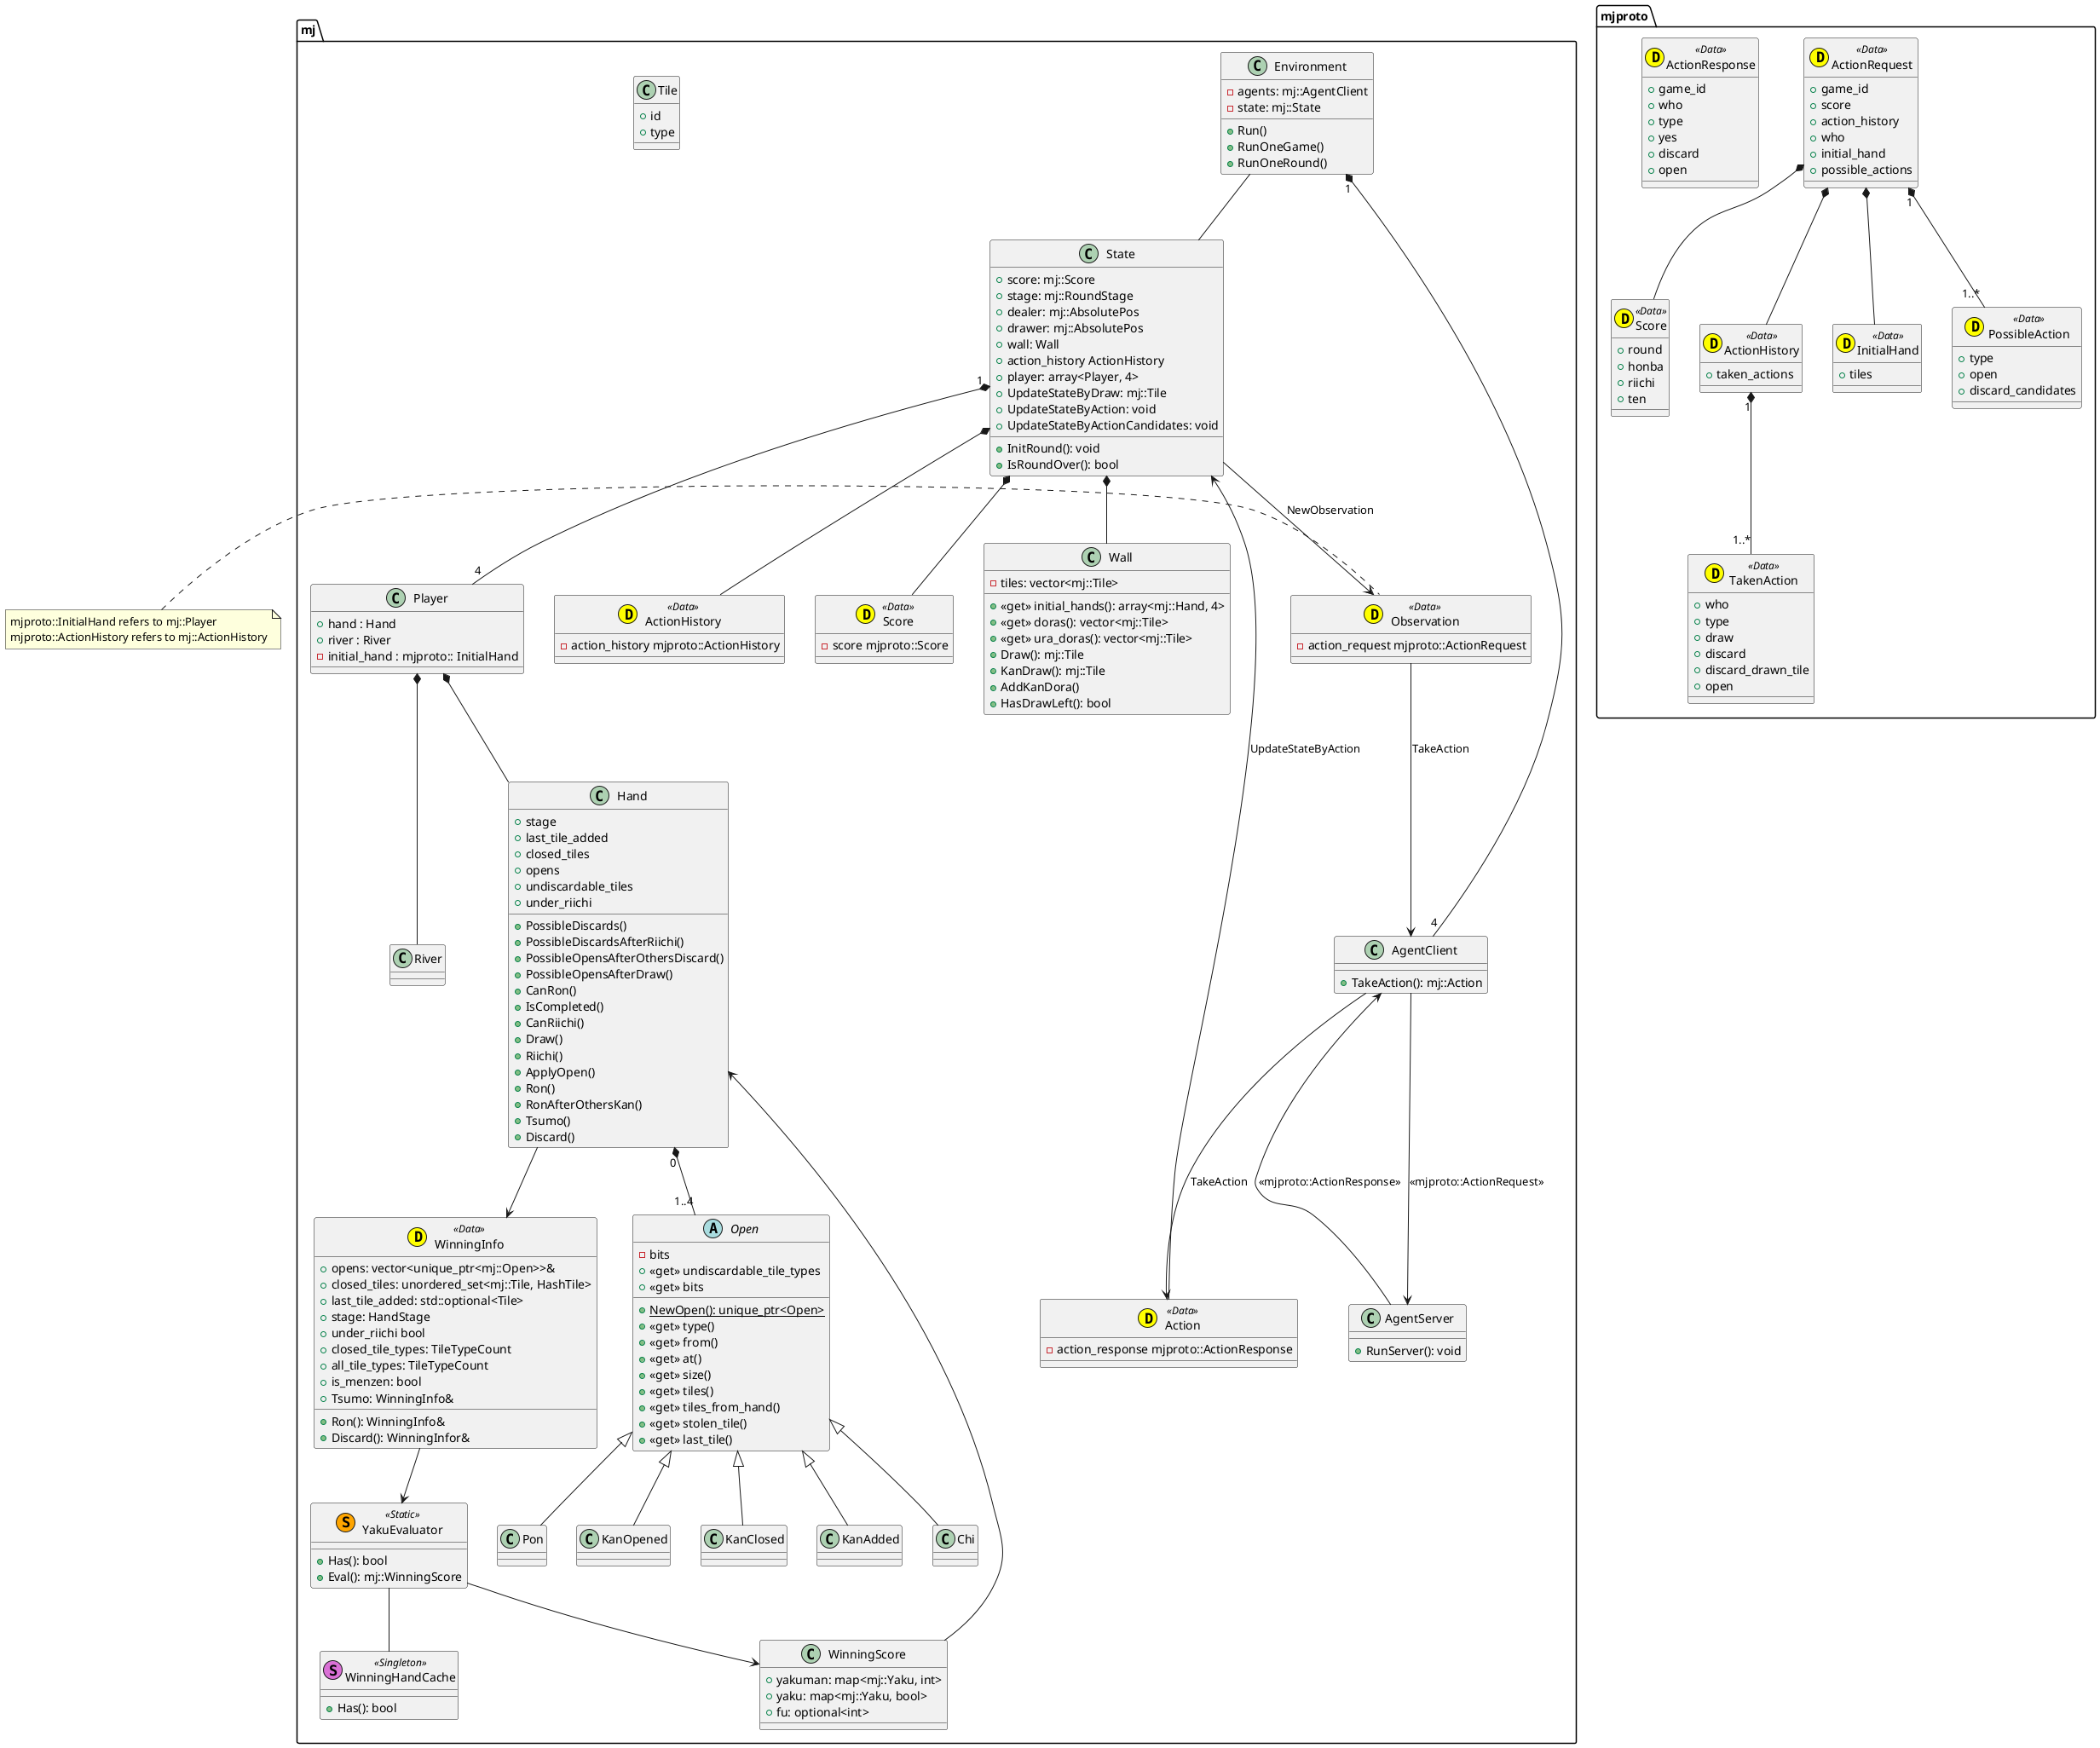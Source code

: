 @startuml

set namespaceSeparator ::

class mjproto::Score <<(D,yellow) Data>> {
  + round
  + honba 
  + riichi 
  + ten 
}

class mjproto::TakenAction <<(D,yellow) Data>> {
  + who
  + type 
  + draw 
  + discard 
  + discard_drawn_tile
  + open
}

class mjproto::ActionHistory <<(D,yellow) Data>> {
  + taken_actions 
}

class mjproto::InitialHand <<(D,yellow) Data>> {
  + tiles
}

class mjproto::PossibleAction <<(D,yellow) Data>> {
  + type
  + open 
  + discard_candidates
}

class mjproto::ActionRequest <<(D,yellow) Data>> {
  + game_id
  + score
  + action_history
  + who
  + initial_hand 
  + possible_actions
}

class mjproto::ActionResponse <<(D,yellow) Data>> { 
  + game_id 
  + who
  + type
  + yes
  + discard
  + open
}

mjproto::ActionRequest *-- mjproto::Score
mjproto::ActionRequest *-- mjproto::ActionHistory
mjproto::ActionRequest *-- mjproto::InitialHand
mjproto::ActionRequest "1" *-- "1..*" mjproto::PossibleAction

mjproto::ActionHistory "1" *-- "1..*" mjproto::TakenAction


class mj::Environment {
    - agents: mj::AgentClient
    - state: mj::State
    + Run()
    + RunOneGame()
    + RunOneRound()
}

class mj::YakuEvaluator <<(S,orange) Static>> {
    + Has(): bool
    + Eval(): mj::WinningScore
}

class mj::WinningHandCache <<(S,orchid) Singleton>> {
    + Has(): bool
}

class mj::WinningScore {
    + yakuman: map<mj::Yaku, int>
    + yaku: map<mj::Yaku, bool>
    + fu: optional<int>
}

class mj::WinningInfo <<(D,yellow) Data>> {
    + opens: vector<unique_ptr<mj::Open>>& 
    + closed_tiles: unordered_set<mj::Tile, HashTile> 
    + last_tile_added: std::optional<Tile> 
    + stage: HandStage 
    + under_riichi bool 
    + closed_tile_types: TileTypeCount 
    + all_tile_types: TileTypeCount 
    + is_menzen: bool
    + Ron(): WinningInfo&
    + Discard(): WinningInfor&
    + Tsumo: WinningInfo&
}

class mj::State {
    + score: mj::Score
    + stage: mj::RoundStage
    + dealer: mj::AbsolutePos
    + drawer: mj::AbsolutePos
    + wall: Wall
    + action_history ActionHistory 
    + player: array<Player, 4>
    + InitRound(): void
    + IsRoundOver(): bool
    + UpdateStateByDraw: mj::Tile
    + UpdateStateByAction: void
    + UpdateStateByActionCandidates: void
}

class mj::Player {
    + hand : Hand
    + river : River
    - initial_hand : mjproto:: InitialHand
}

class mj::Observation <<(D,yellow) Data>> {
    - action_request mjproto::ActionRequest
}
note left
mjproto::InitialHand refers to mj::Player
mjproto::ActionHistory refers to mj::ActionHistory
end note

class mj::ActionHistory <<(D,yellow) Data>> {
    - action_history mjproto::ActionHistory
}

class mj::AgentClient {
    + TakeAction(): mj::Action
}

class mj::AgentServer {
    + RunServer(): void
}

class mj::Score <<(D,yellow) Data>> {
    - score mjproto::Score
}

class mj::Wall {
    - tiles: vector<mj::Tile>
    + <<get>> initial_hands(): array<mj::Hand, 4>
    + <<get>> doras(): vector<mj::Tile>
    + <<get>> ura_doras(): vector<mj::Tile>
    + Draw(): mj::Tile
    + KanDraw(): mj::Tile
    + AddKanDora()
    + HasDrawLeft(): bool
}

class mj::River {

} 

class mj::Action <<(D,yellow) Data>> {
    - action_response mjproto::ActionResponse
}

class mj::Hand {
    + stage
    + last_tile_added
    + closed_tiles
    + opens
    + undiscardable_tiles
    + under_riichi
    + PossibleDiscards()
    + PossibleDiscardsAfterRiichi()
    + PossibleOpensAfterOthersDiscard()
    + PossibleOpensAfterDraw()
    + CanRon()
    + IsCompleted()
    + CanRiichi()
    + Draw()
    + Riichi()
    + ApplyOpen()
    + Ron()
    + RonAfterOthersKan()
    + Tsumo()
    + Discard()
}

abstract class mj::Open {
    - bits
    + {static} NewOpen(): unique_ptr<Open>
    + <<get>> type()
    + <<get>> from()
    + <<get>> at()
    + <<get>> size()
    + <<get>> tiles()
    + <<get>> tiles_from_hand()
    + <<get>> stolen_tile()
    + <<get>> last_tile()
    + <<get>> undiscardable_tile_types
    + <<get>> bits
}

class mj::Chi {

}

class mj::Pon {

}

class mj::KanOpened {

}

class mj::KanClosed {

}

class mj::KanAdded {

}

class mj::Tile {
    + id
    + type
}


mj::Environment "1" *-- "4" mj::AgentClient
mj::Environment -- mj::State 

mj::State <-- mj::Action : UpdateStateByAction
mj::State *-- mj::Score 
mj::State *-- mj::Wall
mj::State *-- mj::ActionHistory
mj::State "1" *-- "4" mj::Player
mj::State --> mj::Observation : NewObservation

mj::Observation --> mj::AgentClient : TakeAction

mj::Player *-- mj::Hand
mj::Player *-- mj::River 

mj::Hand "0" *-- "1..4" mj::Open
mj::Hand --> mj::WinningInfo

mj::Open <|-- mj::Chi
mj::Open <|-- mj::Pon
mj::Open <|-- mj::KanClosed
mj::Open <|-- mj::KanOpened
mj::Open <|-- mj::KanAdded

mj::WinningInfo --> mj::YakuEvaluator

mj::YakuEvaluator -- mj::WinningHandCache
mj::YakuEvaluator --> mj::WinningScore

mj::WinningScore --> mj::Hand

mj::AgentClient --> mj::AgentServer : <<mjproto::ActionRequest>>
mj::AgentClient --> mj::Action : TakeAction

mj::AgentServer --> mj::AgentClient : <<mjproto::ActionResponse>>


@enduml